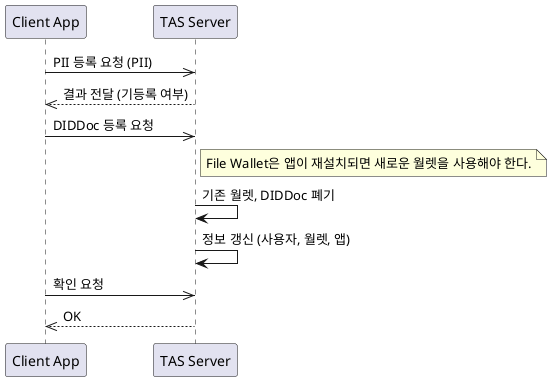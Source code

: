 @startuml
participant app as "Client App"
participant tas as "TAS Server"

app ->> tas : PII 등록 요청 (PII)
tas -->> app : 결과 전달 (기등록 여부)

app ->> tas : DIDDoc 등록 요청

note right of tas : File Wallet은 앱이 재설치되면 새로운 월렛을 사용해야 한다.

tas -> tas : 기존 월렛, DIDDoc 폐기
tas -> tas : 정보 갱신 (사용자, 월렛, 앱)


app ->> tas : 확인 요청
tas -->> app : OK
@enduml